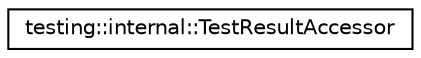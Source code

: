 digraph G
{
  edge [fontname="Helvetica",fontsize="10",labelfontname="Helvetica",labelfontsize="10"];
  node [fontname="Helvetica",fontsize="10",shape=record];
  rankdir="LR";
  Node1 [label="testing::internal::TestResultAccessor",height=0.2,width=0.4,color="black", fillcolor="white", style="filled",URL="$classtesting_1_1internal_1_1TestResultAccessor.html"];
}
